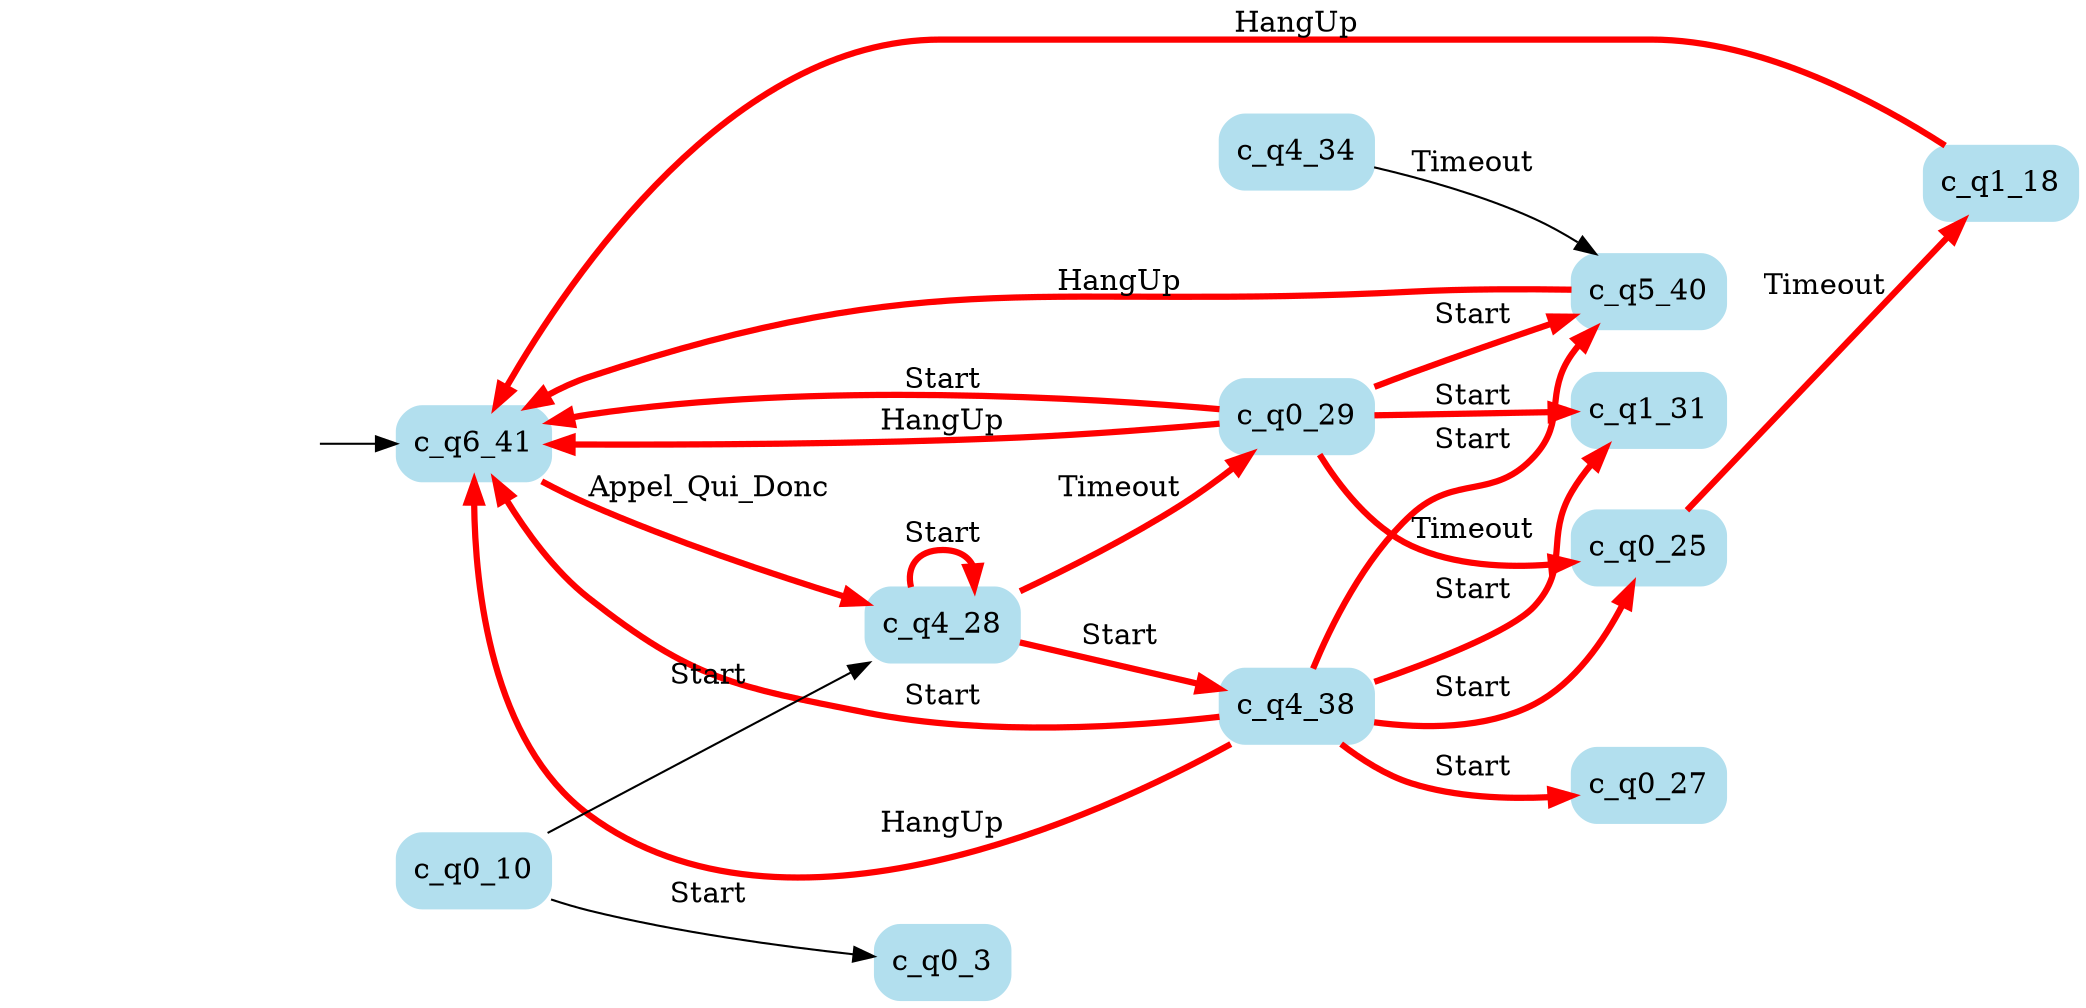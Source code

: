 digraph G {

	rankdir = LR;

	start_c_q6_41[style=invisible];

	node[shape=box, style="rounded, filled", color=lightblue2];

	c_q0_3[label="c_q0_3"];
	c_q0_25[label="c_q0_25"];
	c_q6_41[label="c_q6_41"];
	c_q4_34[label="c_q4_34"];
	c_q4_28[label="c_q4_28"];
	c_q5_40[label="c_q5_40"];
	c_q1_18[label="c_q1_18"];
	c_q4_38[label="c_q4_38"];
	c_q1_31[label="c_q1_31"];
	c_q0_29[label="c_q0_29"];
	c_q0_10[label="c_q0_10"];
	c_q0_27[label="c_q0_27"];

	start_c_q6_41 -> c_q6_41;
	c_q6_41 -> c_q4_28[label="Appel_Qui_Donc", penwidth=3, color=red];
	c_q0_10 -> c_q0_3[label="Start"];
	c_q0_29 -> c_q0_25[label="Timeout", penwidth=3, color=red];
	c_q0_29 -> c_q1_31[label="Start", penwidth=3, color=red];
	c_q0_25 -> c_q1_18[label="Timeout", penwidth=3, color=red];
	c_q0_10 -> c_q4_28[label="Start"];
	c_q0_29 -> c_q5_40[label="Start", penwidth=3, color=red];
	c_q0_29 -> c_q6_41[label="Start", penwidth=3, color=red];
	c_q0_29 -> c_q6_41[label="HangUp", penwidth=3, color=red];
	c_q1_18 -> c_q6_41[label="HangUp", penwidth=3, color=red];
	c_q4_28 -> c_q4_38[label="Start", penwidth=3, color=red];
	c_q4_28 -> c_q4_28[label="Start", penwidth=3, color=red];
	c_q4_38 -> c_q0_25[label="Start", penwidth=3, color=red];
	c_q4_38 -> c_q0_27[label="Start", penwidth=3, color=red];
	c_q4_28 -> c_q0_29[label="Timeout", penwidth=3, color=red];
	c_q4_38 -> c_q1_31[label="Start", penwidth=3, color=red];
	c_q4_38 -> c_q5_40[label="Start", penwidth=3, color=red];
	c_q4_34 -> c_q5_40[label="Timeout"];
	c_q4_38 -> c_q6_41[label="Start", penwidth=3, color=red];
	c_q4_38 -> c_q6_41[label="HangUp", penwidth=3, color=red];
	c_q5_40 -> c_q6_41[label="HangUp", penwidth=3, color=red];

}